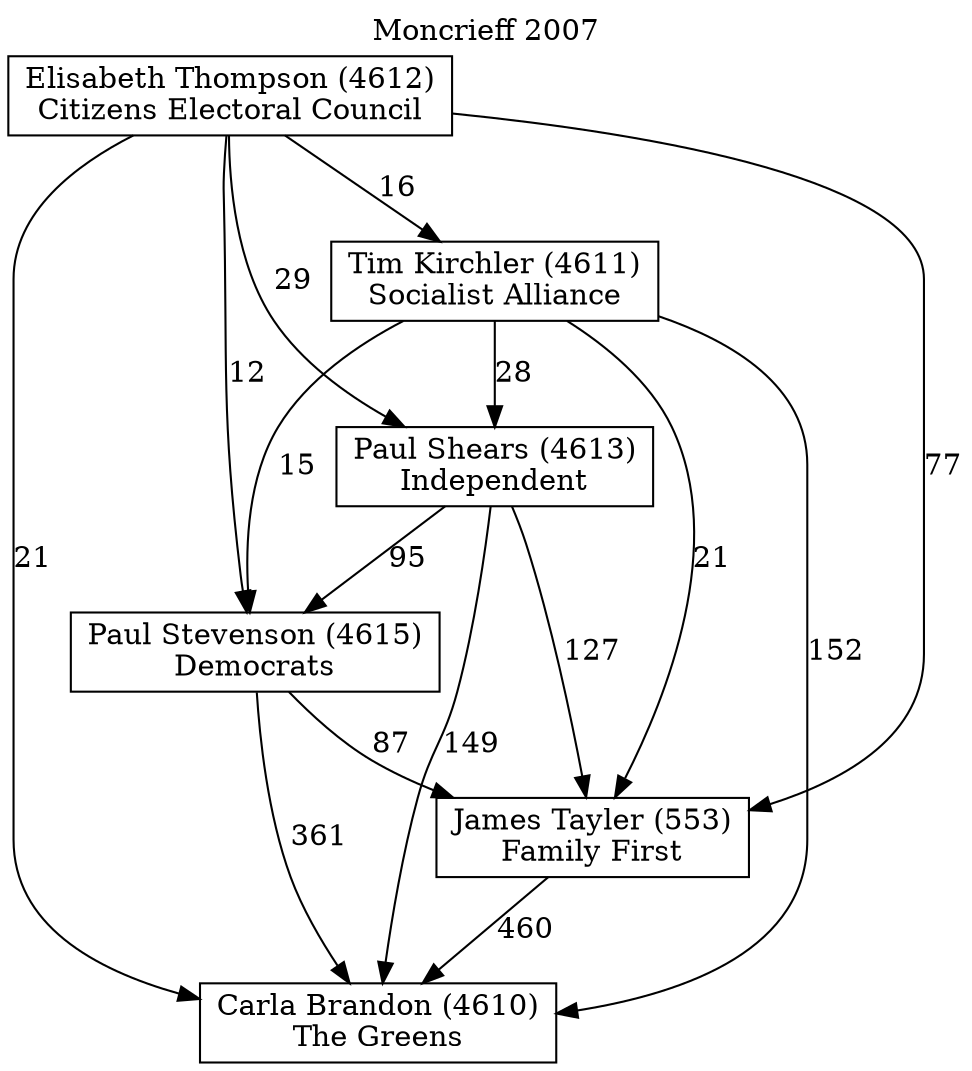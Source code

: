 // House preference flow
digraph "Carla Brandon (4610)_Moncrieff_2007" {
	graph [label="Moncrieff 2007" labelloc=t mclimit=10]
	node [shape=box]
	"Carla Brandon (4610)" [label="Carla Brandon (4610)
The Greens"]
	"Elisabeth Thompson (4612)" [label="Elisabeth Thompson (4612)
Citizens Electoral Council"]
	"James Tayler (553)" [label="James Tayler (553)
Family First"]
	"Paul Shears (4613)" [label="Paul Shears (4613)
Independent"]
	"Paul Stevenson (4615)" [label="Paul Stevenson (4615)
Democrats"]
	"Tim Kirchler (4611)" [label="Tim Kirchler (4611)
Socialist Alliance"]
	"Elisabeth Thompson (4612)" -> "Carla Brandon (4610)" [label=21]
	"Elisabeth Thompson (4612)" -> "James Tayler (553)" [label=77]
	"Elisabeth Thompson (4612)" -> "Paul Shears (4613)" [label=29]
	"Elisabeth Thompson (4612)" -> "Paul Stevenson (4615)" [label=12]
	"Elisabeth Thompson (4612)" -> "Tim Kirchler (4611)" [label=16]
	"James Tayler (553)" -> "Carla Brandon (4610)" [label=460]
	"Paul Shears (4613)" -> "Carla Brandon (4610)" [label=149]
	"Paul Shears (4613)" -> "James Tayler (553)" [label=127]
	"Paul Shears (4613)" -> "Paul Stevenson (4615)" [label=95]
	"Paul Stevenson (4615)" -> "Carla Brandon (4610)" [label=361]
	"Paul Stevenson (4615)" -> "James Tayler (553)" [label=87]
	"Tim Kirchler (4611)" -> "Carla Brandon (4610)" [label=152]
	"Tim Kirchler (4611)" -> "James Tayler (553)" [label=21]
	"Tim Kirchler (4611)" -> "Paul Shears (4613)" [label=28]
	"Tim Kirchler (4611)" -> "Paul Stevenson (4615)" [label=15]
}
